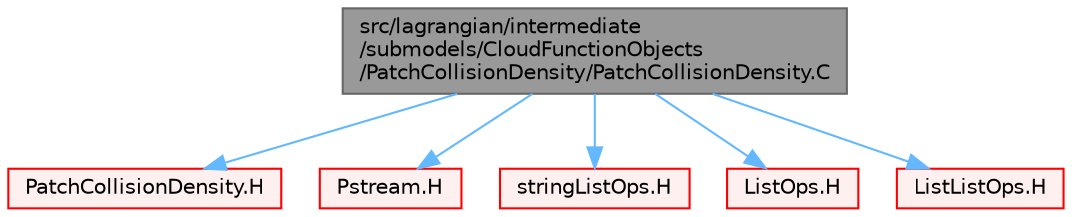 digraph "src/lagrangian/intermediate/submodels/CloudFunctionObjects/PatchCollisionDensity/PatchCollisionDensity.C"
{
 // LATEX_PDF_SIZE
  bgcolor="transparent";
  edge [fontname=Helvetica,fontsize=10,labelfontname=Helvetica,labelfontsize=10];
  node [fontname=Helvetica,fontsize=10,shape=box,height=0.2,width=0.4];
  Node1 [id="Node000001",label="src/lagrangian/intermediate\l/submodels/CloudFunctionObjects\l/PatchCollisionDensity/PatchCollisionDensity.C",height=0.2,width=0.4,color="gray40", fillcolor="grey60", style="filled", fontcolor="black",tooltip=" "];
  Node1 -> Node2 [id="edge1_Node000001_Node000002",color="steelblue1",style="solid",tooltip=" "];
  Node2 [id="Node000002",label="PatchCollisionDensity.H",height=0.2,width=0.4,color="red", fillcolor="#FFF0F0", style="filled",URL="$PatchCollisionDensity_8H.html",tooltip=" "];
  Node1 -> Node150 [id="edge2_Node000001_Node000150",color="steelblue1",style="solid",tooltip=" "];
  Node150 [id="Node000150",label="Pstream.H",height=0.2,width=0.4,color="red", fillcolor="#FFF0F0", style="filled",URL="$Pstream_8H.html",tooltip=" "];
  Node1 -> Node174 [id="edge3_Node000001_Node000174",color="steelblue1",style="solid",tooltip=" "];
  Node174 [id="Node000174",label="stringListOps.H",height=0.2,width=0.4,color="red", fillcolor="#FFF0F0", style="filled",URL="$stringListOps_8H.html",tooltip="Operations on lists of strings."];
  Node1 -> Node155 [id="edge4_Node000001_Node000155",color="steelblue1",style="solid",tooltip=" "];
  Node155 [id="Node000155",label="ListOps.H",height=0.2,width=0.4,color="red", fillcolor="#FFF0F0", style="filled",URL="$ListOps_8H.html",tooltip="Various functions to operate on Lists."];
  Node1 -> Node177 [id="edge5_Node000001_Node000177",color="steelblue1",style="solid",tooltip=" "];
  Node177 [id="Node000177",label="ListListOps.H",height=0.2,width=0.4,color="red", fillcolor="#FFF0F0", style="filled",URL="$ListListOps_8H.html",tooltip=" "];
}
